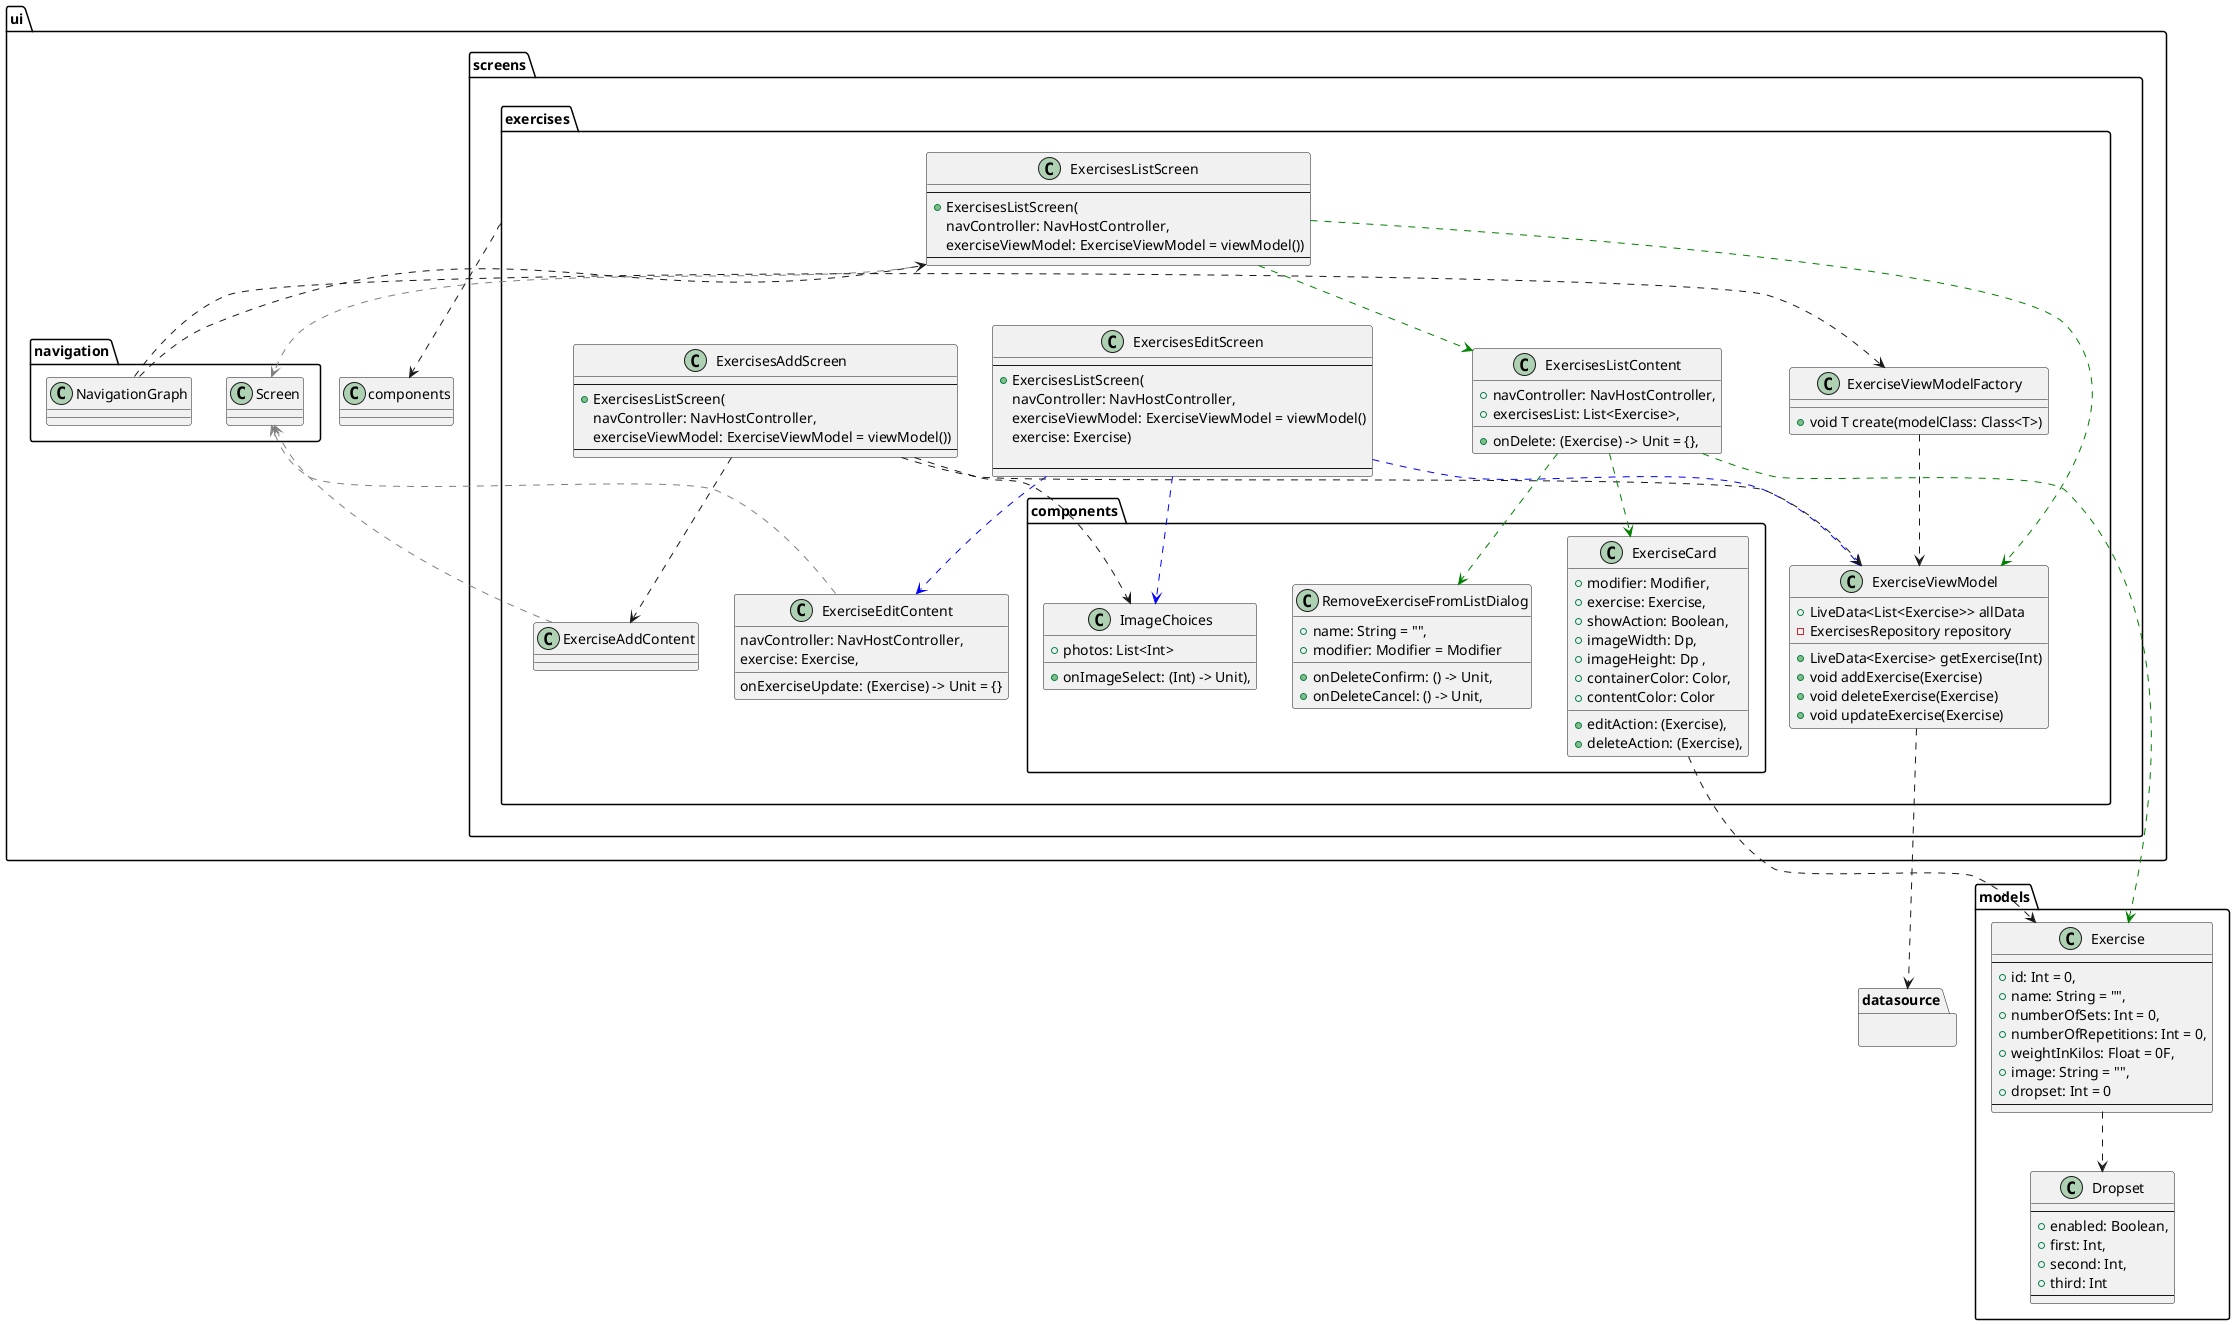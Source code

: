 @startuml
page 2x2
skinparam pageMargin 10
skinparam pageExternalColor gray
skinparam pageBorderColor black
skinparam groupInheritance 2



namespace datasource {
}

namespace models {
    class Dropset {
    --
    + enabled: Boolean,
    + first: Int,
    + second: Int,
    + third: Int
    --
    }

    class Exercise {
    --
    + id: Int = 0,
    + name: String = "",
    + numberOfSets: Int = 0,
    + numberOfRepetitions: Int = 0,
    + weightInKilos: Float = 0F,
    + image: String = "",
    + dropset: Int = 0
    --
    }
}


namespace ui.screens.exercises {
    class ExercisesListScreen {
    --
    + ExercisesListScreen(
    navController: NavHostController,
    exerciseViewModel: ExerciseViewModel = viewModel())
    --
    }

  class ExercisesAddScreen {
    --
   +  ExercisesListScreen(
    navController: NavHostController,
    exerciseViewModel: ExerciseViewModel = viewModel())
    --
    }

  class ExercisesEditScreen {
    --
    + ExercisesListScreen(
    navController: NavHostController,
    exerciseViewModel: ExerciseViewModel = viewModel()
    exercise: Exercise)

    --
    }

together {
   class ExerciseViewModel {
   + LiveData<List<Exercise>> allData
   - ExercisesRepository repository
   + LiveData<Exercise> getExercise(Int)
   + void addExercise(Exercise)
   + void deleteExercise(Exercise)
   + void updateExercise(Exercise)
   }

   class ExerciseViewModelFactory {
   + void T create(modelClass: Class<T>)
   }
}


   class ExercisesListContent {
   + navController: NavHostController,
   + exercisesList: List<Exercise>,
   + onDelete: (Exercise) -> Unit = {},
   }

   class ExerciseAddContent {
   }

   class ExerciseEditContent {
       navController: NavHostController,
       exercise: Exercise,
       onExerciseUpdate: (Exercise) -> Unit = {}
   }
}

namespace ui.screens.exercises.components {
    class ExerciseCard {
      +  modifier: Modifier,
        + exercise: Exercise,
        + editAction: (Exercise),
        + deleteAction: (Exercise),
        + showAction: Boolean,
        + imageWidth: Dp,
        + imageHeight: Dp ,
       +  containerColor: Color,
       +  contentColor: Color
    }
    class RemoveExerciseFromListDialog {
        + name: String = "",
        + onDeleteConfirm: () -> Unit,
        + onDeleteCancel: () -> Unit,
        + modifier: Modifier = Modifier
    }
    class  ImageChoices {
        + onImageSelect: (Int) -> Unit),
        + photos: List<Int>
    }
}

class ui.navigation.Screen {
}

ui.screens.exercises.ExercisesEditScreen .[#blue].> ui.screens.exercises.ExerciseEditContent
ui.screens.exercises.ExercisesAddScreen ..> ui.screens.exercises.ExerciseAddContent
ui.screens.exercises.ExercisesEditScreen .[#blue].> ui.screens.exercises.ExerciseViewModel
ui.screens.exercises.ExercisesAddScreen ..> ui.screens.exercises.ExerciseViewModel

ui.screens.exercises.ExercisesAddScreen ..> ui.screens.exercises.components.ImageChoices
ui.screens.exercises.ExercisesEditScreen .[#blue].> ui.screens.exercises.components.ImageChoices

ui.screens.exercises.ExerciseAddContent .[#gray].> ui.navigation.Screen
ui.screens.exercises.ExerciseEditContent .[#gray].> ui.navigation.Screen
ui.screens.exercises.ExercisesListScreen .[#gray].> ui.navigation.Screen

'each screen uses components in ui
ui.navigation.NavigationGraph ..> ui.screens.exercises.ExercisesListScreen
ui.navigation.NavigationGraph ..> ui.screens.exercises.ExerciseViewModelFactory

ui.screens.exercises.ExerciseViewModelFactory ..> ui.screens.exercises.ExerciseViewModel

ui.screens.exercises.ExercisesListContent .[#green].> models.Exercise
ui.screens.exercises.components.ExerciseCard ..> models.Exercise
models.Exercise ..> models.Dropset

ui.screens.exercises.ExercisesListScreen .[#green].> ui.screens.exercises.ExerciseViewModel

ui.screens.exercises.ExerciseViewModel ..> datasource

ui.screens.exercises.ExercisesListContent .[#green].> ui.screens.exercises.components.ExerciseCard
ui.screens.exercises.ExercisesListContent .[#green].> ui.screens.exercises.components.RemoveExerciseFromListDialog
ui.screens.exercises.ExercisesListScreen .[#green].> ui.screens.exercises.ExercisesListContent

ui.screens.exercises ..> ui.components

@enduml